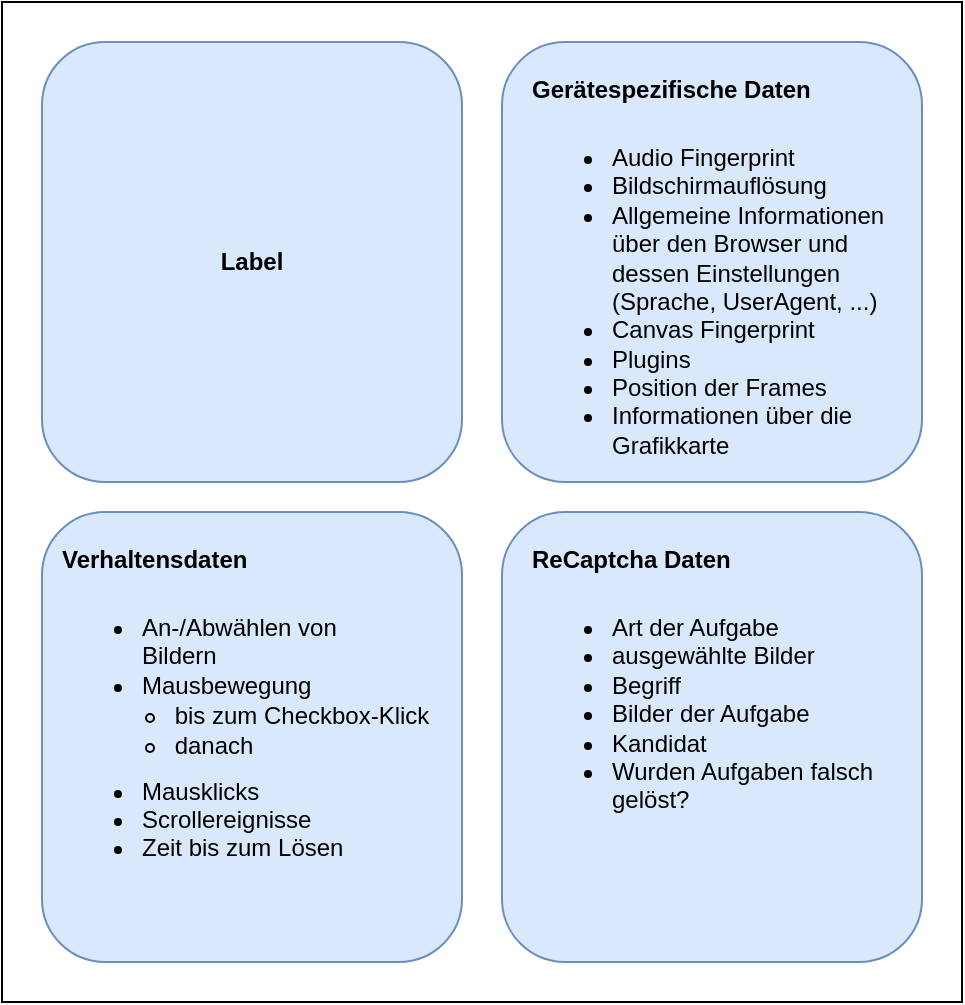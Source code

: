 <mxfile version="13.0.3" type="device"><diagram id="Yj0wIQtCx5ygL1_xBhui" name="Page-1"><mxGraphModel dx="862" dy="503" grid="1" gridSize="10" guides="1" tooltips="1" connect="1" arrows="1" fold="1" page="1" pageScale="1" pageWidth="827" pageHeight="1169" math="0" shadow="0"><root><mxCell id="0"/><mxCell id="1" parent="0"/><mxCell id="vs82l7l2rr01w0B8ENHY-13" value="" style="rounded=1;whiteSpace=wrap;html=1;fillColor=#dae8fc;strokeColor=#6c8ebf;" parent="1" vertex="1"><mxGeometry x="270" y="40" width="210" height="220" as="geometry"/></mxCell><mxCell id="vs82l7l2rr01w0B8ENHY-6" value="" style="rounded=1;whiteSpace=wrap;html=1;fillColor=#dae8fc;strokeColor=#6c8ebf;" parent="1" vertex="1"><mxGeometry x="270" y="275" width="210" height="225" as="geometry"/></mxCell><mxCell id="vs82l7l2rr01w0B8ENHY-4" value="" style="rounded=0;whiteSpace=wrap;html=1;fillColor=none;" parent="1" vertex="1"><mxGeometry x="20" y="20" width="480" height="500" as="geometry"/></mxCell><mxCell id="vs82l7l2rr01w0B8ENHY-1" value="&lt;b&gt;Label&lt;/b&gt;" style="rounded=1;whiteSpace=wrap;html=1;fillColor=#dae8fc;strokeColor=#6c8ebf;" parent="1" vertex="1"><mxGeometry x="40" y="40" width="210" height="220" as="geometry"/></mxCell><mxCell id="vs82l7l2rr01w0B8ENHY-5" value="" style="rounded=1;whiteSpace=wrap;html=1;fillColor=#dae8fc;strokeColor=#6c8ebf;" parent="1" vertex="1"><mxGeometry x="40" y="275" width="210" height="225" as="geometry"/></mxCell><mxCell id="vs82l7l2rr01w0B8ENHY-10" value="&lt;h1&gt;&lt;font style=&quot;font-size: 12px&quot;&gt;Gerätespezifische Daten&lt;/font&gt;&lt;/h1&gt;&lt;div&gt;&lt;ul&gt;&lt;li&gt;&lt;font style=&quot;font-size: 12px&quot;&gt;Audio Fingerprint&lt;/font&gt;&lt;/li&gt;&lt;li&gt;&lt;font style=&quot;font-size: 12px&quot;&gt;Bildschirmauflösung&lt;/font&gt;&lt;/li&gt;&lt;li&gt;Allgemeine Informationen über den Browser und dessen Einstellungen (Sprache, UserAgent, ...)&amp;nbsp;&lt;/li&gt;&lt;li&gt;&lt;font style=&quot;font-size: 12px&quot;&gt;Canvas Fingerprint&lt;/font&gt;&lt;/li&gt;&lt;li&gt;&lt;font style=&quot;font-size: 12px&quot;&gt;Plugins&lt;/font&gt;&lt;/li&gt;&lt;li&gt;Position der Frames&lt;/li&gt;&lt;li&gt;&lt;font style=&quot;font-size: 12px&quot;&gt;Informationen über die Grafikkarte&lt;/font&gt;&lt;/li&gt;&lt;/ul&gt;&lt;/div&gt;" style="text;html=1;strokeColor=none;fillColor=none;spacing=5;spacingTop=-20;whiteSpace=wrap;overflow=hidden;rounded=0;" parent="1" vertex="1"><mxGeometry x="280" y="40" width="190" height="210" as="geometry"/></mxCell><mxCell id="vs82l7l2rr01w0B8ENHY-11" value="&lt;h1&gt;&lt;font style=&quot;font-size: 12px&quot;&gt;ReCaptcha Daten&lt;/font&gt;&lt;/h1&gt;&lt;div&gt;&lt;ul&gt;&lt;li&gt;Art der Aufgabe&lt;/li&gt;&lt;li&gt;ausgewählte Bilder&lt;/li&gt;&lt;li&gt;Begriff&lt;/li&gt;&lt;li&gt;Bilder der Aufgabe&lt;/li&gt;&lt;li&gt;Kandidat&lt;/li&gt;&lt;li&gt;Wurden Aufgaben falsch gelöst?&lt;/li&gt;&lt;/ul&gt;&lt;/div&gt;" style="text;html=1;strokeColor=none;fillColor=none;spacing=5;spacingTop=-20;whiteSpace=wrap;overflow=hidden;rounded=0;" parent="1" vertex="1"><mxGeometry x="280" y="275" width="190" height="170" as="geometry"/></mxCell><mxCell id="vs82l7l2rr01w0B8ENHY-12" value="&lt;h1&gt;&lt;font style=&quot;font-size: 12px&quot;&gt;Verhaltensdaten&lt;/font&gt;&lt;/h1&gt;&lt;div&gt;&lt;ul&gt;&lt;li&gt;An-/Abwählen von Bildern&lt;/li&gt;&lt;li&gt;Mausbewegung&lt;/li&gt;&lt;/ul&gt;&lt;div&gt;&lt;br&gt;&lt;/div&gt;&lt;ul&gt;&lt;li&gt;Mausklicks&lt;/li&gt;&lt;li&gt;Scrollereignisse&lt;/li&gt;&lt;li&gt;Zeit bis zum Lösen&lt;/li&gt;&lt;/ul&gt;&lt;/div&gt;" style="text;html=1;strokeColor=none;fillColor=none;spacing=5;spacingTop=-20;whiteSpace=wrap;overflow=hidden;rounded=0;" parent="1" vertex="1"><mxGeometry x="45" y="275" width="180" height="200" as="geometry"/></mxCell><mxCell id="xgV5hNvjapNaPVf500Ui-1" value="&lt;ul style=&quot;text-align: left&quot;&gt;&lt;ul&gt;&lt;li&gt;bis zum Checkbox-Klick&lt;/li&gt;&lt;li&gt;danach&lt;/li&gt;&lt;/ul&gt;&lt;/ul&gt;" style="text;html=1;strokeColor=none;fillColor=none;align=center;verticalAlign=middle;whiteSpace=wrap;rounded=0;" vertex="1" parent="1"><mxGeometry x="25" y="334" width="210" height="100" as="geometry"/></mxCell></root></mxGraphModel></diagram></mxfile>